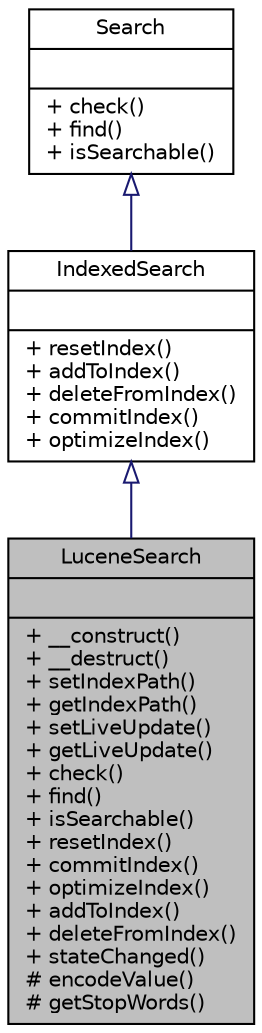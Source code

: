 digraph "LuceneSearch"
{
  edge [fontname="Helvetica",fontsize="10",labelfontname="Helvetica",labelfontsize="10"];
  node [fontname="Helvetica",fontsize="10",shape=record];
  Node0 [label="{LuceneSearch\n||+ __construct()\l+ __destruct()\l+ setIndexPath()\l+ getIndexPath()\l+ setLiveUpdate()\l+ getLiveUpdate()\l+ check()\l+ find()\l+ isSearchable()\l+ resetIndex()\l+ commitIndex()\l+ optimizeIndex()\l+ addToIndex()\l+ deleteFromIndex()\l+ stateChanged()\l# encodeValue()\l# getStopWords()\l}",height=0.2,width=0.4,color="black", fillcolor="grey75", style="filled", fontcolor="black"];
  Node1 -> Node0 [dir="back",color="midnightblue",fontsize="10",style="solid",arrowtail="onormal",fontname="Helvetica"];
  Node1 [label="{IndexedSearch\n||+ resetIndex()\l+ addToIndex()\l+ deleteFromIndex()\l+ commitIndex()\l+ optimizeIndex()\l}",height=0.2,width=0.4,color="black", fillcolor="white", style="filled",URL="$interfacewcmf_1_1lib_1_1search_1_1_indexed_search.html",tooltip="IndexedSearch implementations are used to search entity objects in a search index. "];
  Node2 -> Node1 [dir="back",color="midnightblue",fontsize="10",style="solid",arrowtail="onormal",fontname="Helvetica"];
  Node2 [label="{Search\n||+ check()\l+ find()\l+ isSearchable()\l}",height=0.2,width=0.4,color="black", fillcolor="white", style="filled",URL="$interfacewcmf_1_1lib_1_1search_1_1_search.html",tooltip="Search implementations are used to search entity objects. "];
}
